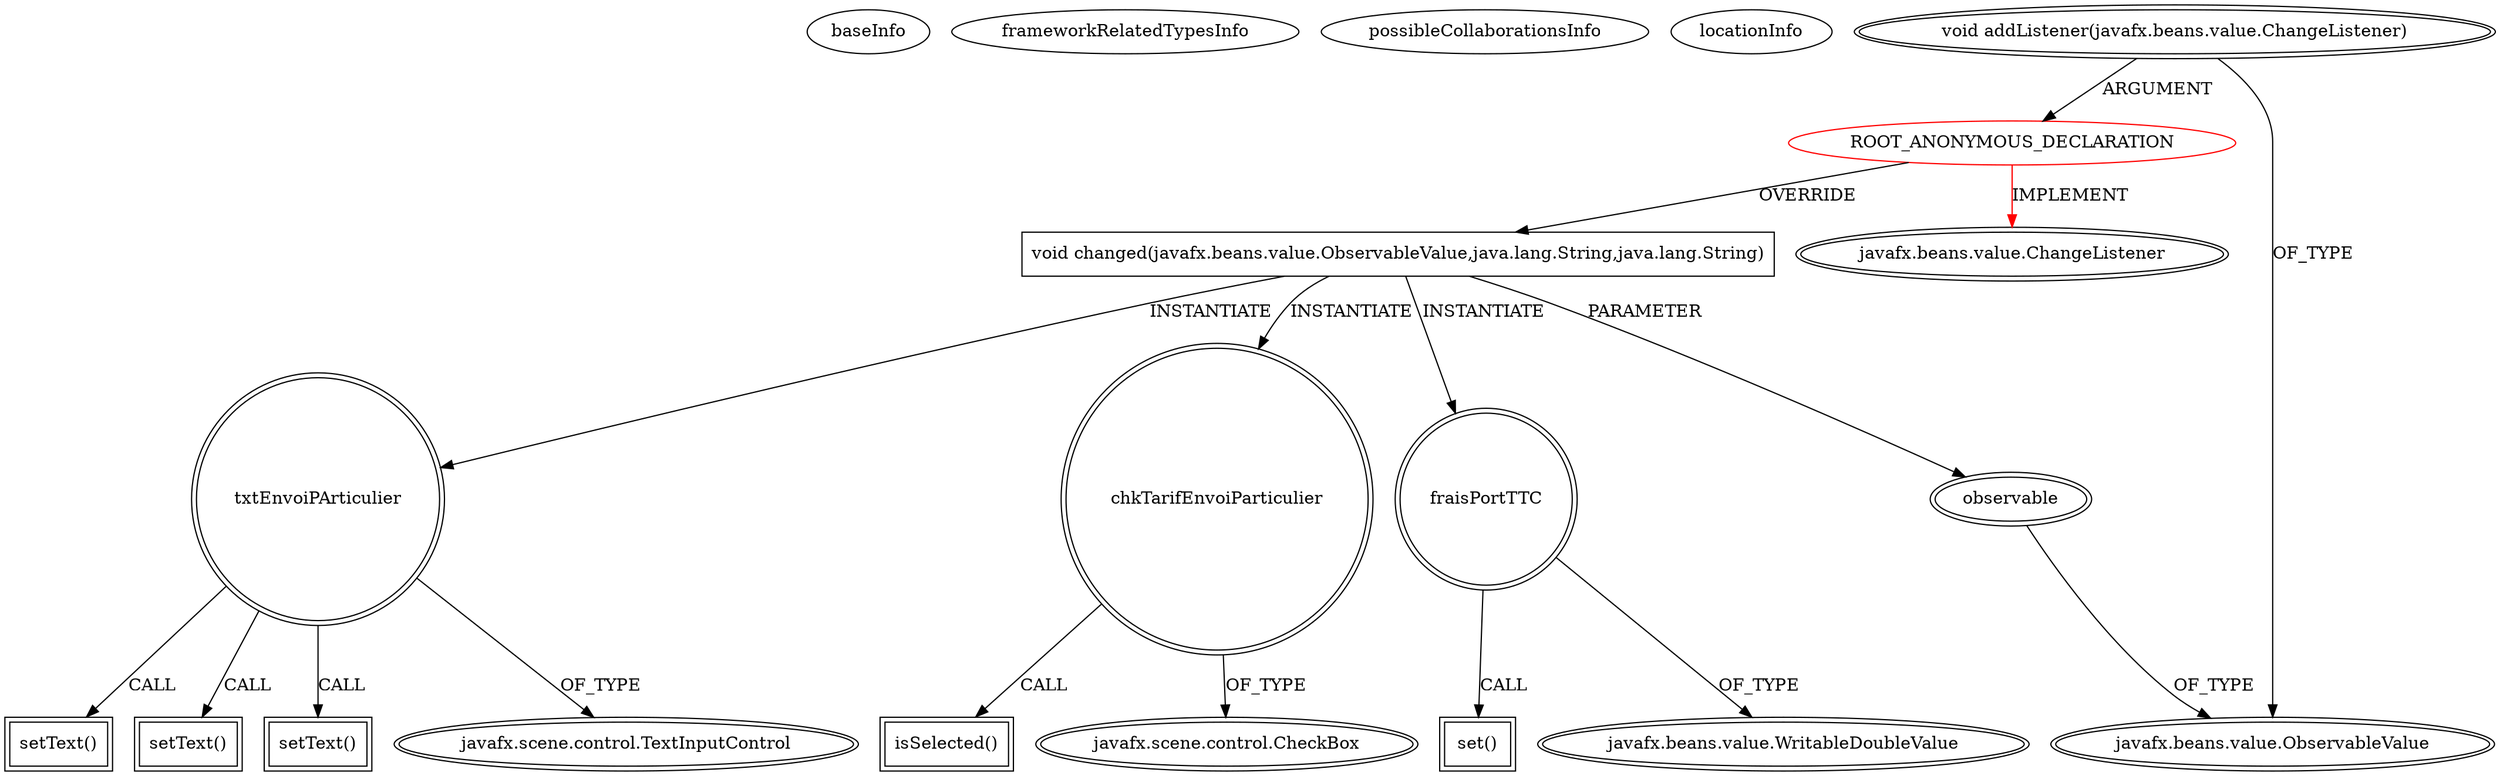 digraph {
baseInfo[graphId=2087,category="extension_graph",isAnonymous=true,possibleRelation=false]
frameworkRelatedTypesInfo[0="javafx.beans.value.ChangeListener"]
possibleCollaborationsInfo[]
locationInfo[projectName="bianconejo-CEFX",filePath="/bianconejo-CEFX/CEFX-master/src/cefx/CECommandeController.java",contextSignature="void initialize(java.net.URL,java.util.ResourceBundle)",graphId="2087"]
0[label="ROOT_ANONYMOUS_DECLARATION",vertexType="ROOT_ANONYMOUS_DECLARATION",isFrameworkType=false,color=red]
1[label="javafx.beans.value.ChangeListener",vertexType="FRAMEWORK_INTERFACE_TYPE",isFrameworkType=true,peripheries=2]
2[label="void addListener(javafx.beans.value.ChangeListener)",vertexType="OUTSIDE_CALL",isFrameworkType=true,peripheries=2]
3[label="javafx.beans.value.ObservableValue",vertexType="FRAMEWORK_INTERFACE_TYPE",isFrameworkType=true,peripheries=2]
4[label="void changed(javafx.beans.value.ObservableValue,java.lang.String,java.lang.String)",vertexType="OVERRIDING_METHOD_DECLARATION",isFrameworkType=false,shape=box]
5[label="observable",vertexType="PARAMETER_DECLARATION",isFrameworkType=true,peripheries=2]
7[label="txtEnvoiPArticulier",vertexType="VARIABLE_EXPRESION",isFrameworkType=true,peripheries=2,shape=circle]
9[label="javafx.scene.control.TextInputControl",vertexType="FRAMEWORK_CLASS_TYPE",isFrameworkType=true,peripheries=2]
8[label="setText()",vertexType="INSIDE_CALL",isFrameworkType=true,peripheries=2,shape=box]
10[label="chkTarifEnvoiParticulier",vertexType="VARIABLE_EXPRESION",isFrameworkType=true,peripheries=2,shape=circle]
12[label="javafx.scene.control.CheckBox",vertexType="FRAMEWORK_CLASS_TYPE",isFrameworkType=true,peripheries=2]
11[label="isSelected()",vertexType="INSIDE_CALL",isFrameworkType=true,peripheries=2,shape=box]
14[label="setText()",vertexType="INSIDE_CALL",isFrameworkType=true,peripheries=2,shape=box]
15[label="fraisPortTTC",vertexType="VARIABLE_EXPRESION",isFrameworkType=true,peripheries=2,shape=circle]
17[label="javafx.beans.value.WritableDoubleValue",vertexType="FRAMEWORK_INTERFACE_TYPE",isFrameworkType=true,peripheries=2]
16[label="set()",vertexType="INSIDE_CALL",isFrameworkType=true,peripheries=2,shape=box]
19[label="setText()",vertexType="INSIDE_CALL",isFrameworkType=true,peripheries=2,shape=box]
0->1[label="IMPLEMENT",color=red]
2->0[label="ARGUMENT"]
2->3[label="OF_TYPE"]
0->4[label="OVERRIDE"]
5->3[label="OF_TYPE"]
4->5[label="PARAMETER"]
4->7[label="INSTANTIATE"]
7->9[label="OF_TYPE"]
7->8[label="CALL"]
4->10[label="INSTANTIATE"]
10->12[label="OF_TYPE"]
10->11[label="CALL"]
7->14[label="CALL"]
4->15[label="INSTANTIATE"]
15->17[label="OF_TYPE"]
15->16[label="CALL"]
7->19[label="CALL"]
}
